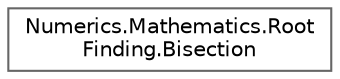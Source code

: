 digraph "Graphical Class Hierarchy"
{
 // LATEX_PDF_SIZE
  bgcolor="transparent";
  edge [fontname=Helvetica,fontsize=10,labelfontname=Helvetica,labelfontsize=10];
  node [fontname=Helvetica,fontsize=10,shape=box,height=0.2,width=0.4];
  rankdir="LR";
  Node0 [id="Node000000",label="Numerics.Mathematics.Root\lFinding.Bisection",height=0.2,width=0.4,color="grey40", fillcolor="white", style="filled",URL="$class_numerics_1_1_mathematics_1_1_root_finding_1_1_bisection.html",tooltip="Contains the bisection root-finding algorithm."];
}
